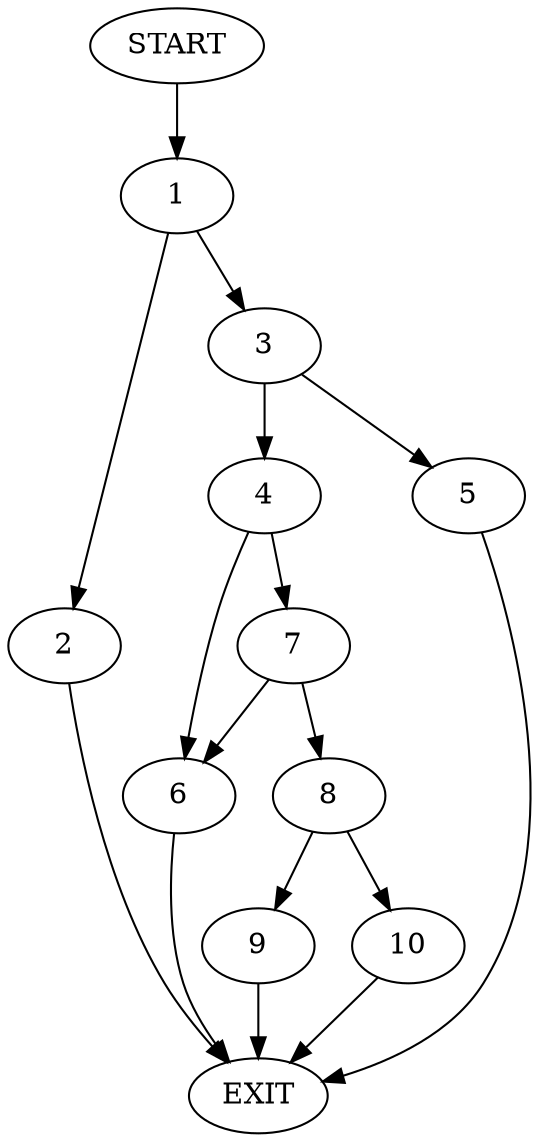 digraph {
0 [label="START"]
11 [label="EXIT"]
0 -> 1
1 -> 2
1 -> 3
3 -> 4
3 -> 5
2 -> 11
5 -> 11
4 -> 6
4 -> 7
6 -> 11
7 -> 8
7 -> 6
8 -> 9
8 -> 10
10 -> 11
9 -> 11
}
